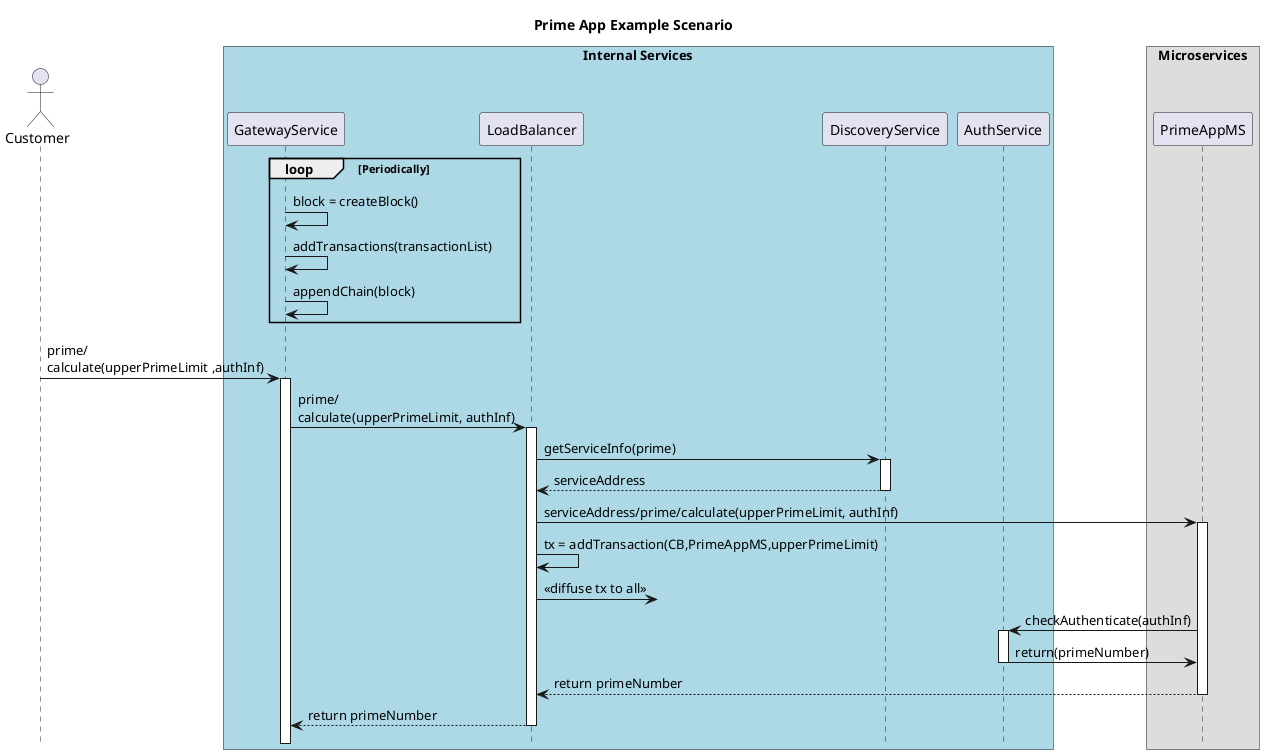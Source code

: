 @startuml PrimeAppScenario
!pragma teoz true

title "Prime App Example Scenario"

hide footbox
actor Customer


box "Internal Services" #LightBlue
participant GatewayService
participant LoadBalancer
participant DiscoveryService
participant AuthService
end box

box "Microservices"
participant PrimeAppMS
end box
loop Periodically
GatewayService -> GatewayService : block = createBlock()
GatewayService -> GatewayService : addTransactions(transactionList)
GatewayService -> GatewayService : appendChain(block)
end
Customer -> GatewayService ++ : prime/\ncalculate(upperPrimeLimit ,authInf)
GatewayService -> LoadBalancer ++ : prime/\ncalculate(upperPrimeLimit, authInf)
LoadBalancer -> DiscoveryService ++ : getServiceInfo(prime)
return serviceAddress 
LoadBalancer -> PrimeAppMS ++ : serviceAddress/prime/calculate(upperPrimeLimit, authInf)
LoadBalancer -> LoadBalancer: tx = addTransaction(CB,PrimeAppMS,upperPrimeLimit)
LoadBalancer ->? : << diffuse tx to all >>
PrimeAppMS -> AuthService ++ : checkAuthenticate(authInf)
AuthService -> PrimeAppMS -- : return(primeNumber)
return return primeNumber 
return return primeNumber 

@enduml